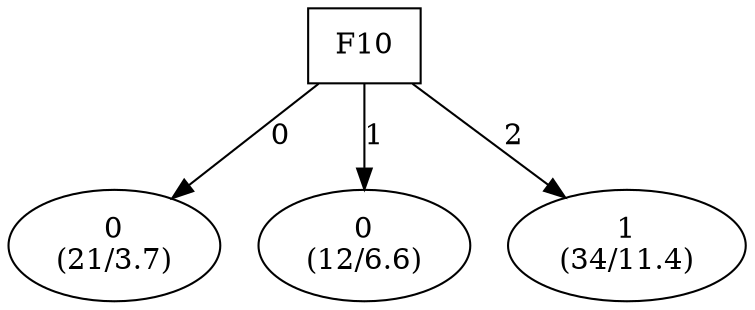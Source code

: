 digraph YaDT {
n0 [ shape=box, label="F10\n"]
n0 -> n1 [label="0"]
n1 [ shape=ellipse, label="0\n(21/3.7)"]
n0 -> n2 [label="1"]
n2 [ shape=ellipse, label="0\n(12/6.6)"]
n0 -> n3 [label="2"]
n3 [ shape=ellipse, label="1\n(34/11.4)"]
}
